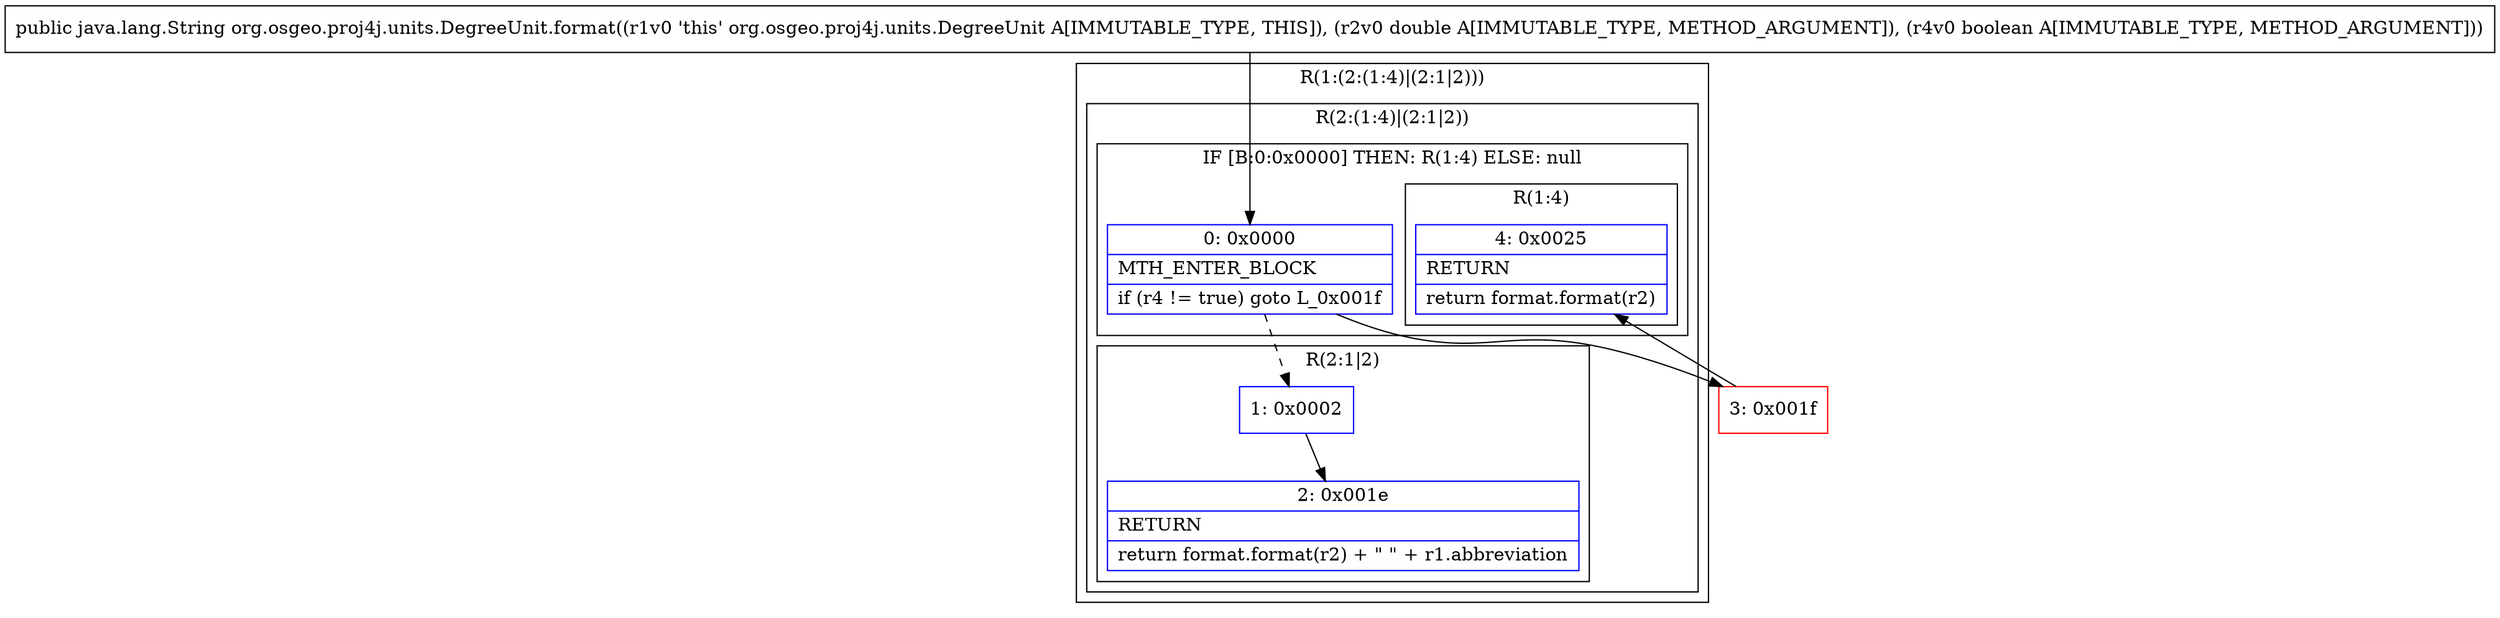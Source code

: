 digraph "CFG fororg.osgeo.proj4j.units.DegreeUnit.format(DZ)Ljava\/lang\/String;" {
subgraph cluster_Region_2144555576 {
label = "R(1:(2:(1:4)|(2:1|2)))";
node [shape=record,color=blue];
subgraph cluster_Region_1656069050 {
label = "R(2:(1:4)|(2:1|2))";
node [shape=record,color=blue];
subgraph cluster_IfRegion_1512199232 {
label = "IF [B:0:0x0000] THEN: R(1:4) ELSE: null";
node [shape=record,color=blue];
Node_0 [shape=record,label="{0\:\ 0x0000|MTH_ENTER_BLOCK\l|if (r4 != true) goto L_0x001f\l}"];
subgraph cluster_Region_64198847 {
label = "R(1:4)";
node [shape=record,color=blue];
Node_4 [shape=record,label="{4\:\ 0x0025|RETURN\l|return format.format(r2)\l}"];
}
}
subgraph cluster_Region_1727289455 {
label = "R(2:1|2)";
node [shape=record,color=blue];
Node_1 [shape=record,label="{1\:\ 0x0002}"];
Node_2 [shape=record,label="{2\:\ 0x001e|RETURN\l|return format.format(r2) + \" \" + r1.abbreviation\l}"];
}
}
}
Node_3 [shape=record,color=red,label="{3\:\ 0x001f}"];
MethodNode[shape=record,label="{public java.lang.String org.osgeo.proj4j.units.DegreeUnit.format((r1v0 'this' org.osgeo.proj4j.units.DegreeUnit A[IMMUTABLE_TYPE, THIS]), (r2v0 double A[IMMUTABLE_TYPE, METHOD_ARGUMENT]), (r4v0 boolean A[IMMUTABLE_TYPE, METHOD_ARGUMENT])) }"];
MethodNode -> Node_0;
Node_0 -> Node_1[style=dashed];
Node_0 -> Node_3;
Node_1 -> Node_2;
Node_3 -> Node_4;
}

